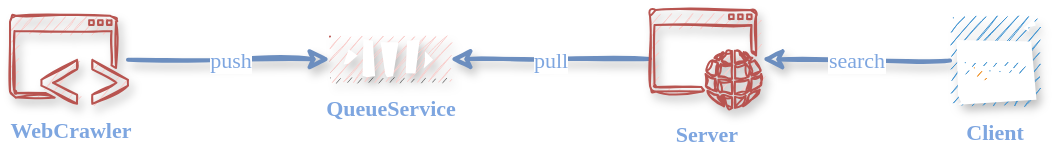 <mxfile version="14.3.0" type="github" pages="2">
  <diagram id="jJM8t7VpjfBQ1kiy5MXA" name="design">
    <mxGraphModel dx="2062" dy="1122" grid="1" gridSize="10" guides="1" tooltips="1" connect="1" arrows="1" fold="1" page="1" pageScale="1" pageWidth="827" pageHeight="1169" math="0" shadow="0">
      <root>
        <mxCell id="3dn0M0mym75tKTMuU3q_-0" />
        <mxCell id="3dn0M0mym75tKTMuU3q_-1" parent="3dn0M0mym75tKTMuU3q_-0" />
        <mxCell id="3dn0M0mym75tKTMuU3q_-5" value="QueueService" style="outlineConnect=0;dashed=0;verticalLabelPosition=bottom;verticalAlign=top;align=center;html=1;shape=mxgraph.aws3.queue;fontFamily=Comic Sans MS;fontStyle=1;fontSize=11;labelBorderColor=none;labelBackgroundColor=none;fillColor=#f8cecc;strokeColor=#b85450;fontColor=#7EA6E0;shadow=1;sketch=1;" parent="3dn0M0mym75tKTMuU3q_-1" vertex="1">
          <mxGeometry x="316" y="113.25" width="60" height="22.5" as="geometry" />
        </mxCell>
        <mxCell id="qU0AhAhZVoedQfFcDOPp-2" value="search" style="edgeStyle=orthogonalEdgeStyle;orthogonalLoop=1;jettySize=auto;html=1;fontFamily=Comic Sans MS;fontSize=11;fontColor=#7EA6E0;strokeWidth=2;endArrow=classic;endFill=0;gradientColor=#7ea6e0;fillColor=#dae8fc;strokeColor=#6c8ebf;shadow=1;sketch=1;rounded=0;" parent="3dn0M0mym75tKTMuU3q_-1" source="3dn0M0mym75tKTMuU3q_-6" target="3dn0M0mym75tKTMuU3q_-10" edge="1">
          <mxGeometry relative="1" as="geometry" />
        </mxCell>
        <mxCell id="3dn0M0mym75tKTMuU3q_-6" value="Client" style="shadow=1;dashed=0;html=1;strokeColor=none;fillColor=#4495D1;labelPosition=center;verticalLabelPosition=bottom;verticalAlign=top;align=center;outlineConnect=0;shape=mxgraph.veeam.2d.web_console;fontFamily=Comic Sans MS;fontStyle=1;fontSize=11;labelBorderColor=none;labelBackgroundColor=none;fontColor=#7EA6E0;sketch=1;" parent="3dn0M0mym75tKTMuU3q_-1" vertex="1">
          <mxGeometry x="626" y="102.9" width="44.8" height="44.8" as="geometry" />
        </mxCell>
        <mxCell id="qU0AhAhZVoedQfFcDOPp-1" value="pull" style="edgeStyle=orthogonalEdgeStyle;rounded=0;orthogonalLoop=1;jettySize=auto;html=1;fontFamily=Comic Sans MS;fontSize=11;fontColor=#7EA6E0;endArrow=classic;endFill=0;strokeWidth=2;gradientColor=#7ea6e0;fillColor=#dae8fc;strokeColor=#6c8ebf;shadow=1;sketch=1;" parent="3dn0M0mym75tKTMuU3q_-1" source="3dn0M0mym75tKTMuU3q_-10" target="3dn0M0mym75tKTMuU3q_-5" edge="1">
          <mxGeometry relative="1" as="geometry" />
        </mxCell>
        <mxCell id="3dn0M0mym75tKTMuU3q_-10" value="Server" style="pointerEvents=1;shadow=1;dashed=0;html=1;fillColor=#f8cecc;labelPosition=center;verticalLabelPosition=bottom;verticalAlign=top;outlineConnect=0;align=center;shape=mxgraph.office.concepts.application_web;fontFamily=Comic Sans MS;fontStyle=1;fontSize=11;labelBorderColor=none;labelBackgroundColor=none;strokeColor=#b85450;fontColor=#7EA6E0;sketch=1;" parent="3dn0M0mym75tKTMuU3q_-1" vertex="1">
          <mxGeometry x="476" y="100" width="56" height="49" as="geometry" />
        </mxCell>
        <mxCell id="qU0AhAhZVoedQfFcDOPp-0" value="push" style="edgeStyle=orthogonalEdgeStyle;rounded=0;orthogonalLoop=1;jettySize=auto;html=1;fontFamily=Comic Sans MS;fontSize=11;fontColor=#7EA6E0;endArrow=classic;endFill=0;gradientColor=#7ea6e0;fillColor=#dae8fc;strokeColor=#6c8ebf;strokeWidth=2;shadow=1;sketch=1;" parent="3dn0M0mym75tKTMuU3q_-1" source="3dn0M0mym75tKTMuU3q_-11" target="3dn0M0mym75tKTMuU3q_-5" edge="1">
          <mxGeometry relative="1" as="geometry" />
        </mxCell>
        <mxCell id="3dn0M0mym75tKTMuU3q_-11" value="WebCrawler" style="pointerEvents=1;shadow=1;dashed=0;html=1;fillColor=#f8cecc;labelPosition=center;verticalLabelPosition=bottom;verticalAlign=top;outlineConnect=0;align=center;shape=mxgraph.office.concepts.application_hybrid;fontFamily=Comic Sans MS;fontStyle=1;fontSize=11;labelBorderColor=none;labelBackgroundColor=none;strokeColor=#b85450;fontColor=#7EA6E0;sketch=1;" parent="3dn0M0mym75tKTMuU3q_-1" vertex="1">
          <mxGeometry x="156" y="102.9" width="59" height="44" as="geometry" />
        </mxCell>
      </root>
    </mxGraphModel>
  </diagram>
  <diagram id="RljgW_JT2A4vMLQAQi36" name="booleanfilter">
    <mxGraphModel dx="2062" dy="1122" grid="1" gridSize="10" guides="1" tooltips="1" connect="1" arrows="1" fold="1" page="1" pageScale="1" pageWidth="827" pageHeight="1169" math="0" shadow="0">
      <root>
        <mxCell id="RUXuNK1ZQrjjFl1TKabH-0" />
        <mxCell id="RUXuNK1ZQrjjFl1TKabH-1" parent="RUXuNK1ZQrjjFl1TKabH-0" />
        <mxCell id="2Ph8JsTVAdlHPG3FUb81-19" style="rounded=0;sketch=1;orthogonalLoop=1;jettySize=auto;html=1;shadow=1;endArrow=classic;endFill=0;strokeWidth=1;fontFamily=Comic Sans MS;fontSize=11;fontColor=#000000;fillColor=#cce5ff;strokeColor=#CC6600;" edge="1" parent="RUXuNK1ZQrjjFl1TKabH-1">
          <mxGeometry relative="1" as="geometry">
            <mxPoint x="310" y="460" as="targetPoint" />
            <mxPoint x="351" y="340" as="sourcePoint" />
          </mxGeometry>
        </mxCell>
        <mxCell id="2Ph8JsTVAdlHPG3FUb81-20" style="rounded=0;sketch=1;orthogonalLoop=1;jettySize=auto;html=1;shadow=1;endArrow=classic;endFill=0;strokeWidth=1;fontFamily=Comic Sans MS;fontSize=11;fontColor=#000000;fillColor=#cce5ff;strokeColor=#CC6600;" edge="1" parent="RUXuNK1ZQrjjFl1TKabH-1">
          <mxGeometry relative="1" as="geometry">
            <mxPoint x="400" y="460" as="targetPoint" />
            <mxPoint x="361" y="340" as="sourcePoint" />
          </mxGeometry>
        </mxCell>
        <mxCell id="2Ph8JsTVAdlHPG3FUb81-21" style="rounded=0;sketch=1;orthogonalLoop=1;jettySize=auto;html=1;shadow=1;endArrow=classic;endFill=0;strokeWidth=1;fontFamily=Comic Sans MS;fontSize=11;fontColor=#000000;fillColor=#cce5ff;strokeColor=#CC6600;" edge="1" parent="RUXuNK1ZQrjjFl1TKabH-1">
          <mxGeometry relative="1" as="geometry">
            <mxPoint x="430" y="460" as="targetPoint" />
            <mxPoint x="371" y="340" as="sourcePoint" />
          </mxGeometry>
        </mxCell>
        <mxCell id="2Ph8JsTVAdlHPG3FUb81-22" style="rounded=0;sketch=1;orthogonalLoop=1;jettySize=auto;html=1;shadow=1;endArrow=classic;endFill=0;strokeWidth=1;fontFamily=Comic Sans MS;fontSize=11;fontColor=#000000;fillColor=#cce5ff;strokeColor=#CC6600;" edge="1" parent="RUXuNK1ZQrjjFl1TKabH-1">
          <mxGeometry relative="1" as="geometry">
            <mxPoint x="370" y="460" as="targetPoint" />
            <mxPoint x="440" y="340" as="sourcePoint" />
          </mxGeometry>
        </mxCell>
        <mxCell id="2Ph8JsTVAdlHPG3FUb81-23" style="rounded=0;sketch=1;orthogonalLoop=1;jettySize=auto;html=1;shadow=1;endArrow=classic;endFill=0;strokeWidth=1;fontFamily=Comic Sans MS;fontSize=11;fontColor=#000000;fillColor=#cce5ff;strokeColor=#CC6600;" edge="1" parent="RUXuNK1ZQrjjFl1TKabH-1">
          <mxGeometry relative="1" as="geometry">
            <mxPoint x="410" y="460" as="targetPoint" />
            <mxPoint x="450" y="340" as="sourcePoint" />
          </mxGeometry>
        </mxCell>
        <mxCell id="2Ph8JsTVAdlHPG3FUb81-26" value="" style="group;shadow=1;sketch=1;fillColor=#ffff88;strokeColor=#CC6600;" vertex="1" connectable="0" parent="RUXuNK1ZQrjjFl1TKabH-1">
          <mxGeometry x="260" y="460" width="310" height="30" as="geometry" />
        </mxCell>
        <mxCell id="2Ph8JsTVAdlHPG3FUb81-16" value="" style="group;shadow=1;sketch=1;fillColor=#ffff88;strokeColor=#CC6600;" vertex="1" connectable="0" parent="2Ph8JsTVAdlHPG3FUb81-26">
          <mxGeometry width="280" height="30" as="geometry" />
        </mxCell>
        <mxCell id="RUXuNK1ZQrjjFl1TKabH-2" value="" style="endArrow=none;html=1;shadow=1;strokeWidth=1;fontFamily=Comic Sans MS;fontSize=11;sketch=1;fontStyle=1;fillColor=#ffff88;strokeColor=#CC6600;" edge="1" parent="2Ph8JsTVAdlHPG3FUb81-16">
          <mxGeometry width="50" height="50" relative="1" as="geometry">
            <mxPoint as="sourcePoint" />
            <mxPoint x="310" as="targetPoint" />
          </mxGeometry>
        </mxCell>
        <mxCell id="RUXuNK1ZQrjjFl1TKabH-3" value="" style="endArrow=none;html=1;shadow=1;strokeWidth=1;fontFamily=Comic Sans MS;fontSize=11;sketch=1;fontStyle=1;fillColor=#ffff88;strokeColor=#CC6600;" edge="1" parent="2Ph8JsTVAdlHPG3FUb81-16">
          <mxGeometry width="50" height="50" relative="1" as="geometry">
            <mxPoint y="30" as="sourcePoint" />
            <mxPoint x="310" y="30" as="targetPoint" />
          </mxGeometry>
        </mxCell>
        <mxCell id="2Ph8JsTVAdlHPG3FUb81-0" value="" style="endArrow=none;html=1;shadow=1;strokeWidth=1;fontFamily=Comic Sans MS;fontSize=11;sketch=1;fontStyle=1;fillColor=#ffff88;strokeColor=#CC6600;" edge="1" parent="2Ph8JsTVAdlHPG3FUb81-16">
          <mxGeometry width="50" height="50" relative="1" as="geometry">
            <mxPoint x="40" y="30" as="sourcePoint" />
            <mxPoint x="40" as="targetPoint" />
          </mxGeometry>
        </mxCell>
        <mxCell id="2Ph8JsTVAdlHPG3FUb81-1" value="" style="endArrow=none;html=1;shadow=1;strokeWidth=1;fontFamily=Comic Sans MS;fontSize=11;sketch=1;fontStyle=1;fillColor=#ffff88;strokeColor=#CC6600;" edge="1" parent="2Ph8JsTVAdlHPG3FUb81-16">
          <mxGeometry width="50" height="50" relative="1" as="geometry">
            <mxPoint x="70" y="30" as="sourcePoint" />
            <mxPoint x="70" as="targetPoint" />
          </mxGeometry>
        </mxCell>
        <mxCell id="2Ph8JsTVAdlHPG3FUb81-2" value="" style="endArrow=none;html=1;shadow=1;strokeWidth=1;fontFamily=Comic Sans MS;fontSize=11;sketch=1;fontStyle=1;fillColor=#ffff88;strokeColor=#CC6600;" edge="1" parent="2Ph8JsTVAdlHPG3FUb81-16">
          <mxGeometry width="50" height="50" relative="1" as="geometry">
            <mxPoint x="100" y="30" as="sourcePoint" />
            <mxPoint x="100" as="targetPoint" />
          </mxGeometry>
        </mxCell>
        <mxCell id="2Ph8JsTVAdlHPG3FUb81-3" value="" style="endArrow=none;html=1;shadow=1;strokeWidth=1;fontFamily=Comic Sans MS;fontSize=11;sketch=1;fontStyle=1;fillColor=#ffff88;strokeColor=#CC6600;" edge="1" parent="2Ph8JsTVAdlHPG3FUb81-16">
          <mxGeometry width="50" height="50" relative="1" as="geometry">
            <mxPoint x="130" y="30" as="sourcePoint" />
            <mxPoint x="130" as="targetPoint" />
          </mxGeometry>
        </mxCell>
        <mxCell id="2Ph8JsTVAdlHPG3FUb81-4" value="" style="endArrow=none;html=1;shadow=1;strokeWidth=1;fontFamily=Comic Sans MS;fontSize=11;sketch=1;fontStyle=1;fillColor=#ffff88;strokeColor=#CC6600;" edge="1" parent="2Ph8JsTVAdlHPG3FUb81-16">
          <mxGeometry width="50" height="50" relative="1" as="geometry">
            <mxPoint x="160" y="30" as="sourcePoint" />
            <mxPoint x="160" as="targetPoint" />
          </mxGeometry>
        </mxCell>
        <mxCell id="2Ph8JsTVAdlHPG3FUb81-5" value="" style="endArrow=none;html=1;shadow=1;strokeWidth=1;fontFamily=Comic Sans MS;fontSize=11;sketch=1;fontStyle=1;fillColor=#ffff88;strokeColor=#CC6600;" edge="1" parent="2Ph8JsTVAdlHPG3FUb81-16">
          <mxGeometry width="50" height="50" relative="1" as="geometry">
            <mxPoint x="190" y="30" as="sourcePoint" />
            <mxPoint x="190" as="targetPoint" />
          </mxGeometry>
        </mxCell>
        <mxCell id="2Ph8JsTVAdlHPG3FUb81-6" value="" style="endArrow=none;html=1;shadow=1;strokeWidth=1;fontFamily=Comic Sans MS;fontSize=11;sketch=1;fontStyle=1;fillColor=#ffff88;strokeColor=#CC6600;" edge="1" parent="2Ph8JsTVAdlHPG3FUb81-16">
          <mxGeometry width="50" height="50" relative="1" as="geometry">
            <mxPoint x="220" y="30" as="sourcePoint" />
            <mxPoint x="220" as="targetPoint" />
          </mxGeometry>
        </mxCell>
        <mxCell id="2Ph8JsTVAdlHPG3FUb81-7" value="" style="endArrow=none;html=1;shadow=1;strokeWidth=1;fontFamily=Comic Sans MS;fontSize=11;sketch=1;fontStyle=1;fillColor=#ffff88;strokeColor=#CC6600;" edge="1" parent="2Ph8JsTVAdlHPG3FUb81-16">
          <mxGeometry width="50" height="50" relative="1" as="geometry">
            <mxPoint x="250" y="30" as="sourcePoint" />
            <mxPoint x="250" as="targetPoint" />
          </mxGeometry>
        </mxCell>
        <mxCell id="2Ph8JsTVAdlHPG3FUb81-9" value="1" style="text;html=1;align=center;verticalAlign=middle;resizable=0;points=[];autosize=1;fontSize=11;fontFamily=Comic Sans MS;sketch=1;fontStyle=1;shadow=1;fillColor=#ffff88;" vertex="1" parent="2Ph8JsTVAdlHPG3FUb81-16">
          <mxGeometry x="45" y="6" width="20" height="20" as="geometry" />
        </mxCell>
        <mxCell id="2Ph8JsTVAdlHPG3FUb81-10" value="1" style="text;html=1;align=center;verticalAlign=middle;resizable=0;points=[];autosize=1;fontSize=11;fontFamily=Comic Sans MS;sketch=1;fontStyle=1;shadow=1;fillColor=#ffff88;" vertex="1" parent="2Ph8JsTVAdlHPG3FUb81-16">
          <mxGeometry x="106" y="6" width="20" height="20" as="geometry" />
        </mxCell>
        <mxCell id="2Ph8JsTVAdlHPG3FUb81-11" value="1" style="text;html=1;align=center;verticalAlign=middle;resizable=0;points=[];autosize=1;fontSize=11;fontFamily=Comic Sans MS;sketch=1;fontStyle=1;shadow=1;fillColor=#ffff88;" vertex="1" parent="2Ph8JsTVAdlHPG3FUb81-16">
          <mxGeometry x="163.5" y="6" width="20" height="20" as="geometry" />
        </mxCell>
        <mxCell id="2Ph8JsTVAdlHPG3FUb81-12" value="1" style="text;html=1;align=center;verticalAlign=middle;resizable=0;points=[];autosize=1;fontSize=11;fontFamily=Comic Sans MS;sketch=1;fontStyle=1;shadow=1;fillColor=#ffff88;" vertex="1" parent="2Ph8JsTVAdlHPG3FUb81-16">
          <mxGeometry x="136" y="6" width="20" height="20" as="geometry" />
        </mxCell>
        <mxCell id="2Ph8JsTVAdlHPG3FUb81-13" value="0" style="text;html=1;align=center;verticalAlign=middle;resizable=0;points=[];autosize=1;fontSize=11;fontFamily=Comic Sans MS;sketch=1;fontStyle=1;shadow=1;fillColor=#ffff88;" vertex="1" parent="2Ph8JsTVAdlHPG3FUb81-16">
          <mxGeometry x="76" y="6" width="20" height="20" as="geometry" />
        </mxCell>
        <mxCell id="2Ph8JsTVAdlHPG3FUb81-14" value="0" style="text;html=1;align=center;verticalAlign=middle;resizable=0;points=[];autosize=1;fontSize=11;fontFamily=Comic Sans MS;sketch=1;fontStyle=1;shadow=1;fillColor=#ffff88;" vertex="1" parent="2Ph8JsTVAdlHPG3FUb81-16">
          <mxGeometry x="195" y="6" width="20" height="20" as="geometry" />
        </mxCell>
        <mxCell id="2Ph8JsTVAdlHPG3FUb81-15" value="0" style="text;html=1;align=center;verticalAlign=middle;resizable=0;points=[];autosize=1;fontSize=11;fontFamily=Comic Sans MS;sketch=1;fontStyle=1;shadow=1;fillColor=#ffff88;" vertex="1" parent="2Ph8JsTVAdlHPG3FUb81-16">
          <mxGeometry x="226" y="6" width="20" height="20" as="geometry" />
        </mxCell>
        <mxCell id="2Ph8JsTVAdlHPG3FUb81-24" value="1" style="text;html=1;align=center;verticalAlign=middle;resizable=0;points=[];autosize=1;fontSize=11;fontFamily=Comic Sans MS;sketch=1;fontStyle=1;shadow=1;fillColor=#ffff88;" vertex="1" parent="2Ph8JsTVAdlHPG3FUb81-16">
          <mxGeometry x="256" y="6" width="20" height="20" as="geometry" />
        </mxCell>
        <mxCell id="2Ph8JsTVAdlHPG3FUb81-25" value="" style="endArrow=none;html=1;shadow=1;strokeWidth=1;fontFamily=Comic Sans MS;fontSize=11;fontColor=#000000;sketch=1;fillColor=#ffff88;strokeColor=#CC6600;" edge="1" parent="2Ph8JsTVAdlHPG3FUb81-26">
          <mxGeometry width="50" height="50" relative="1" as="geometry">
            <mxPoint x="310" y="30" as="sourcePoint" />
            <mxPoint x="310" as="targetPoint" />
          </mxGeometry>
        </mxCell>
        <mxCell id="2Ph8JsTVAdlHPG3FUb81-27" style="rounded=0;sketch=1;orthogonalLoop=1;jettySize=auto;html=1;shadow=1;endArrow=classic;endFill=0;strokeWidth=1;fontFamily=Comic Sans MS;fontSize=11;fontColor=#000000;fillColor=#cce5ff;strokeColor=#CC6600;" edge="1" parent="RUXuNK1ZQrjjFl1TKabH-1">
          <mxGeometry relative="1" as="geometry">
            <mxPoint x="520" y="460" as="targetPoint" />
            <mxPoint x="460" y="340" as="sourcePoint" />
          </mxGeometry>
        </mxCell>
        <mxCell id="2Ph8JsTVAdlHPG3FUb81-30" value="url A" style="pointerEvents=1;shadow=0;dashed=0;html=1;strokeColor=#36393d;fillColor=#ffff88;labelPosition=center;verticalLabelPosition=bottom;verticalAlign=top;outlineConnect=0;align=center;shape=mxgraph.office.concepts.link;labelBackgroundColor=none;sketch=1;fontFamily=Comic Sans MS;fontSize=11;fontColor=#CC6600;" vertex="1" parent="RUXuNK1ZQrjjFl1TKabH-1">
          <mxGeometry x="340" y="292" width="50" height="20" as="geometry" />
        </mxCell>
        <mxCell id="2Ph8JsTVAdlHPG3FUb81-31" value="url B" style="pointerEvents=1;shadow=0;dashed=0;html=1;strokeColor=#36393d;fillColor=#ffff88;labelPosition=center;verticalLabelPosition=bottom;verticalAlign=top;outlineConnect=0;align=center;shape=mxgraph.office.concepts.link;labelBackgroundColor=none;sketch=1;fontFamily=Comic Sans MS;fontSize=11;fontColor=#CC6600;" vertex="1" parent="RUXuNK1ZQrjjFl1TKabH-1">
          <mxGeometry x="427" y="293" width="50" height="20" as="geometry" />
        </mxCell>
      </root>
    </mxGraphModel>
  </diagram>
</mxfile>
